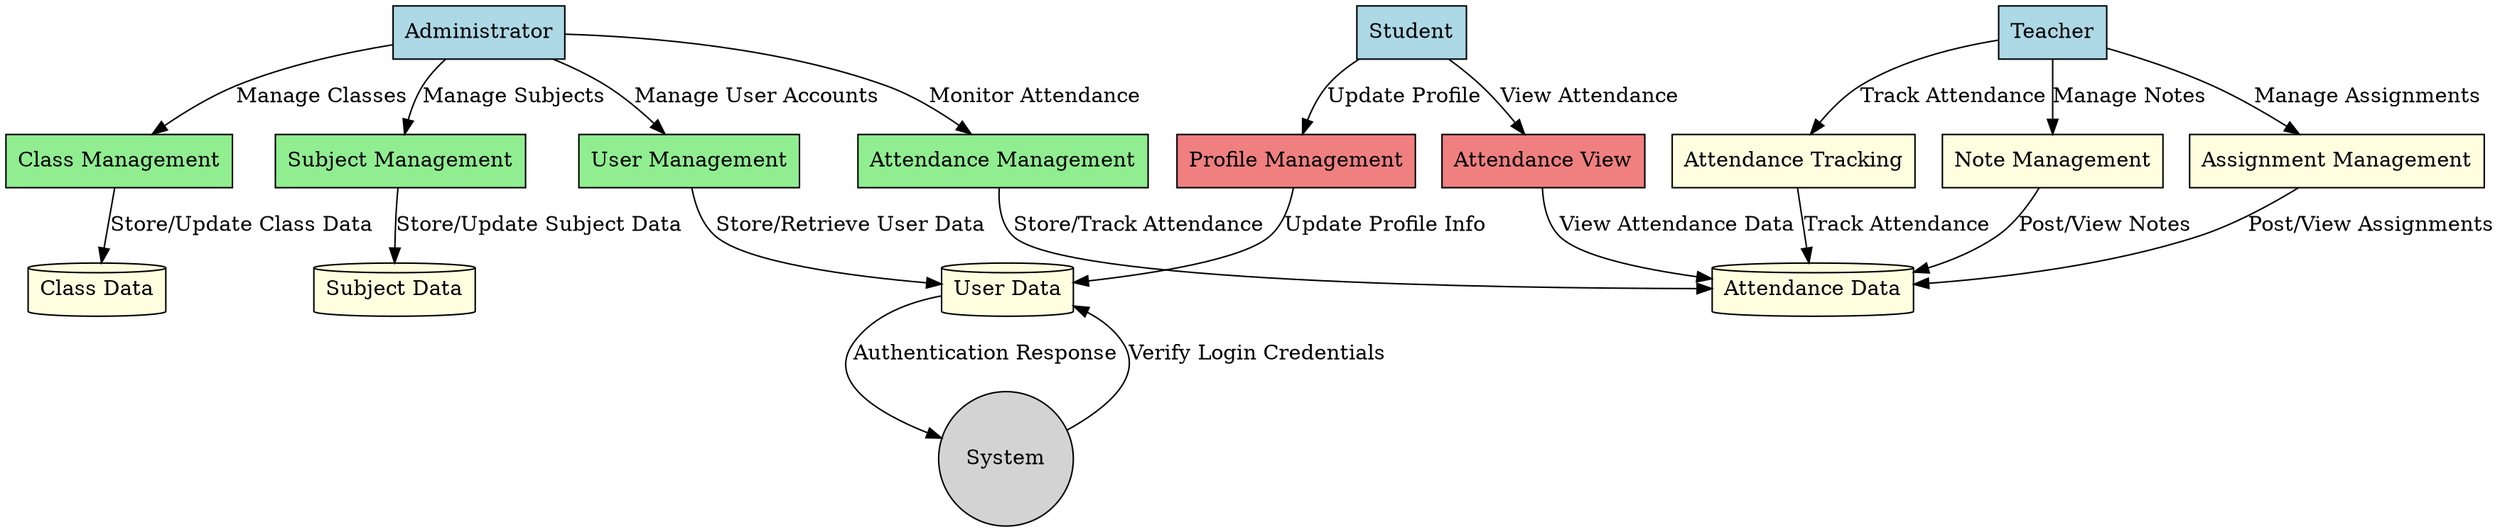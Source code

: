 digraph Level1DFD {
    node [shape=rectangle, style=filled, fillcolor=lightblue];

    // External Entities (Actors)
    Admin [label="Administrator", shape=actor];
    Teacher [label="Teacher", shape=actor];
    Student [label="Student", shape=actor];

    // Admin Processes
    UserManagement [label="User Management", shape=box, style=filled, fillcolor=lightgreen];
    ClassManagement [label="Class Management", shape=box, style=filled, fillcolor=lightgreen];
    SubjectManagement [label="Subject Management", shape=box, style=filled, fillcolor=lightgreen];
    AttendanceManagement [label="Attendance Management", shape=box, style=filled, fillcolor=lightgreen];
    
    // Teacher Processes
    AttendanceTracking [label="Attendance Tracking", shape=box, style=filled, fillcolor=lightyellow];
    NoteManagement [label="Note Management", shape=box, style=filled, fillcolor=lightyellow];
    AssignmentManagement [label="Assignment Management", shape=box, style=filled, fillcolor=lightyellow];
    
    // Student Processes
    ProfileManagement [label="Profile Management", shape=box, style=filled, fillcolor=lightcoral];
    AttendanceView [label="Attendance View", shape=box, style=filled, fillcolor=lightcoral];
    
    // Data Stores
    D1 [label="User Data", shape=cylinder, style=filled, fillcolor=lightyellow];
    D2 [label="Class Data", shape=cylinder, style=filled, fillcolor=lightyellow];
    D3 [label="Subject Data", shape=cylinder, style=filled, fillcolor=lightyellow];
    D4 [label="Attendance Data", shape=cylinder, style=filled, fillcolor=lightyellow];

    // Admin Interactions
    Admin -> UserManagement [label="Manage User Accounts"];
    Admin -> ClassManagement [label="Manage Classes"];
    Admin -> SubjectManagement [label="Manage Subjects"];
    Admin -> AttendanceManagement [label="Monitor Attendance"];
    
    // Teacher Interactions
    Teacher -> AttendanceTracking [label="Track Attendance"];
    Teacher -> NoteManagement [label="Manage Notes"];
    Teacher -> AssignmentManagement [label="Manage Assignments"];
    
    // Student Interactions
    Student -> ProfileManagement [label="Update Profile"];
    Student -> AttendanceView [label="View Attendance"];
    
    // Data Store Interactions
    UserManagement -> D1 [label="Store/Retrieve User Data"];
    ClassManagement -> D2 [label="Store/Update Class Data"];
    SubjectManagement -> D3 [label="Store/Update Subject Data"];
    AttendanceManagement -> D4 [label="Store/Track Attendance"];
    
    AttendanceTracking -> D4 [label="Track Attendance"];
    NoteManagement -> D4 [label="Post/View Notes"];
    AssignmentManagement -> D4 [label="Post/View Assignments"];
    
    ProfileManagement -> D1 [label="Update Profile Info"];
    AttendanceView -> D4 [label="View Attendance Data"];
    
    // System Interaction
    System [label="System", shape=circle, style=filled, fillcolor=lightgrey];
    System -> D1 [label="Verify Login Credentials"];
    D1 -> System [label="Authentication Response"];
}
